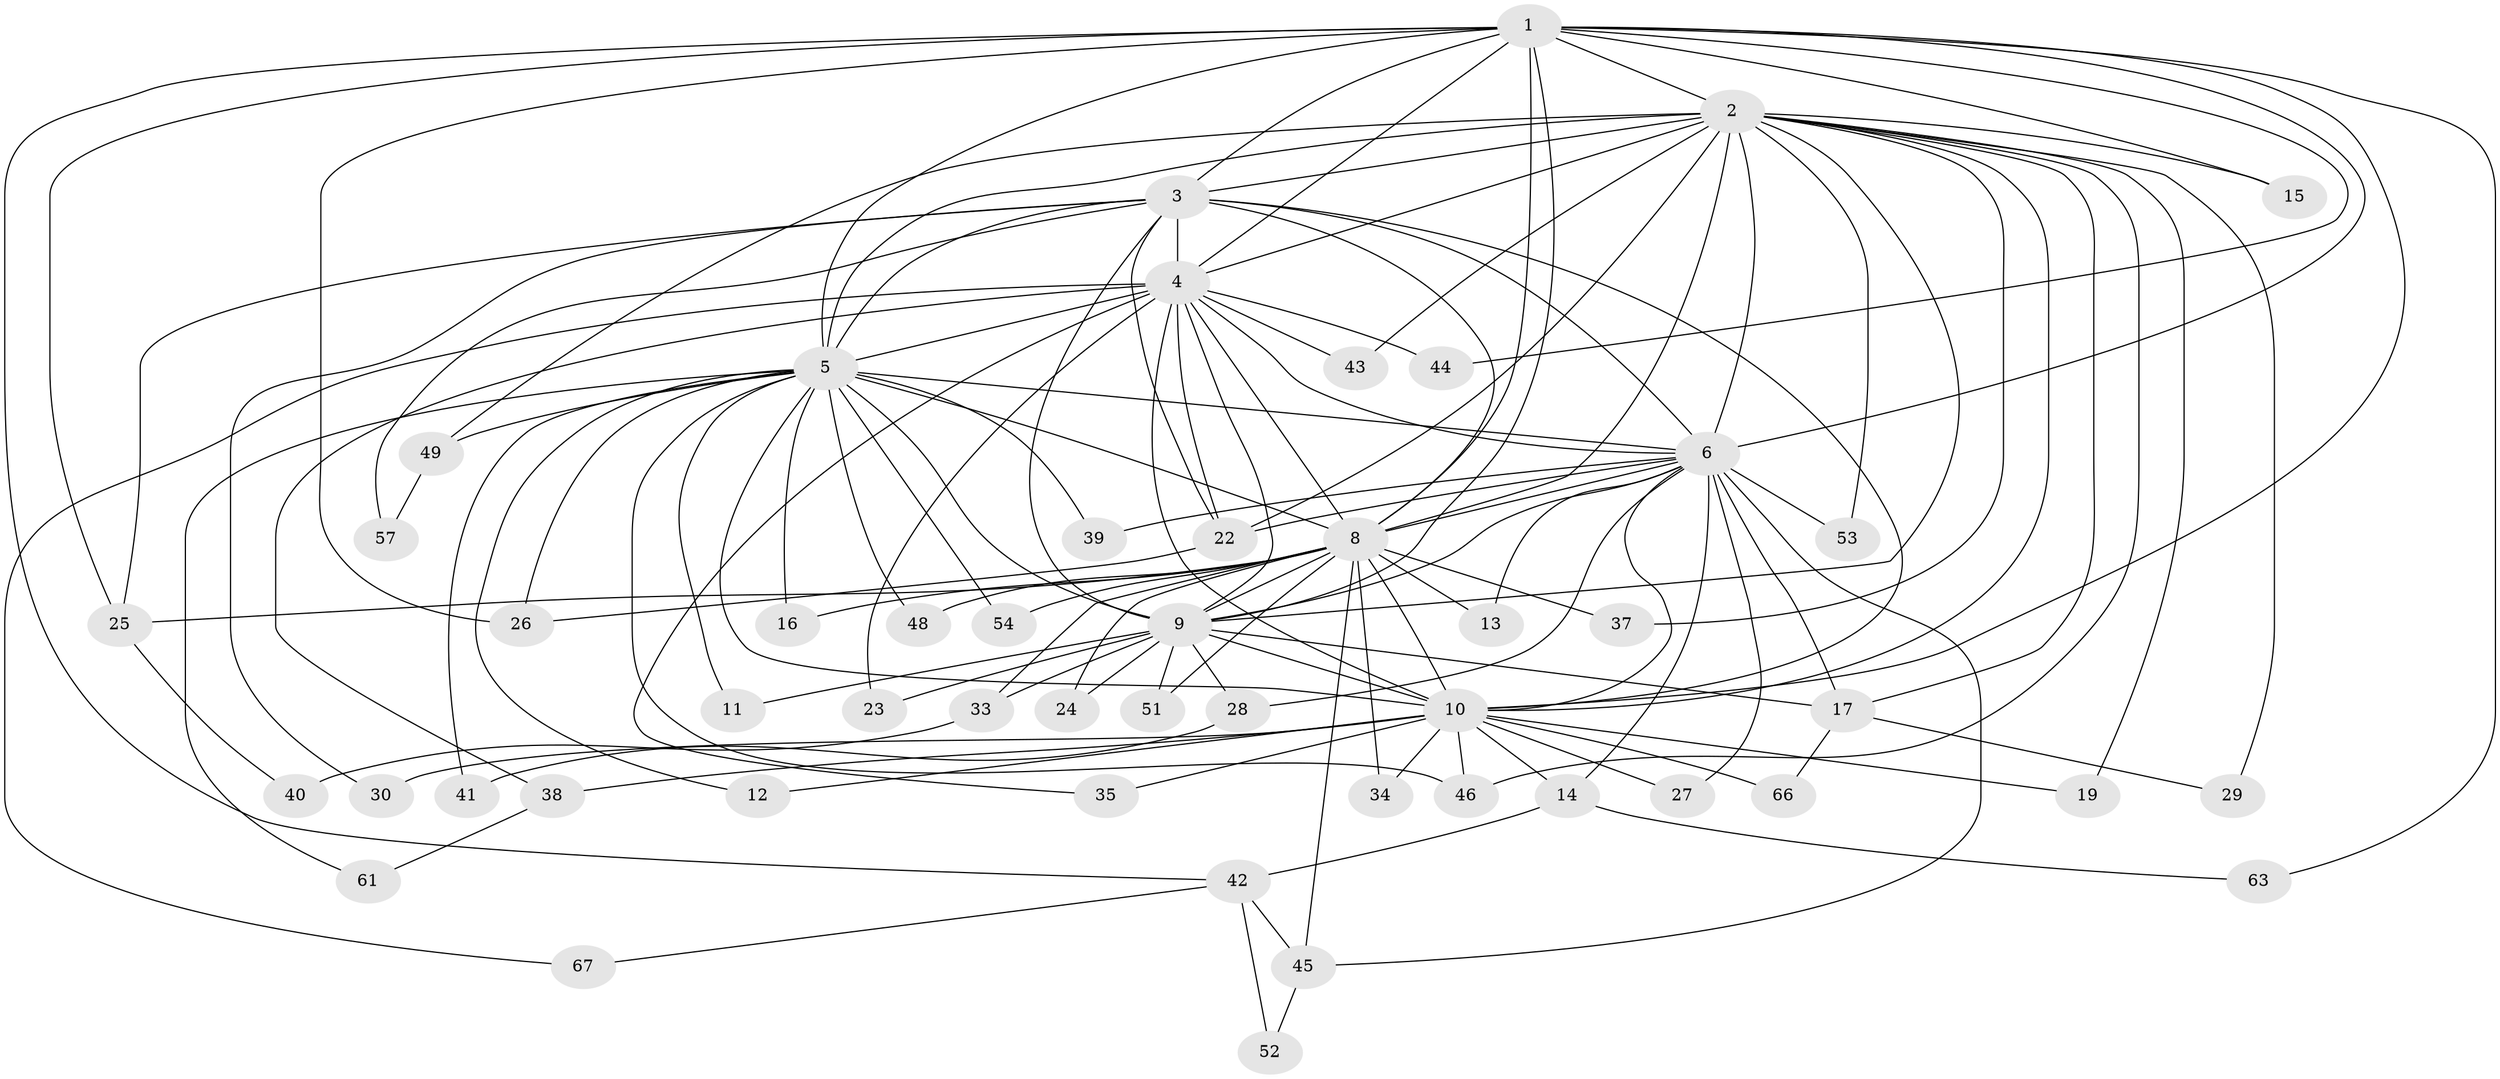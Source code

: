 // original degree distribution, {15: 0.07462686567164178, 21: 0.04477611940298507, 17: 0.014925373134328358, 20: 0.014925373134328358, 2: 0.6119402985074627, 4: 0.08955223880597014, 5: 0.029850746268656716, 3: 0.1044776119402985, 6: 0.014925373134328358}
// Generated by graph-tools (version 1.1) at 2025/11/02/27/25 16:11:00]
// undirected, 50 vertices, 125 edges
graph export_dot {
graph [start="1"]
  node [color=gray90,style=filled];
  1 [super="+18"];
  2 [super="+64"];
  3 [super="+47"];
  4 [super="+55"];
  5 [super="+7"];
  6 [super="+21"];
  8 [super="+36"];
  9 [super="+31"];
  10 [super="+20"];
  11;
  12;
  13;
  14;
  15;
  16;
  17 [super="+50"];
  19;
  22 [super="+59"];
  23;
  24;
  25 [super="+56"];
  26 [super="+60"];
  27;
  28 [super="+32"];
  29;
  30;
  33;
  34;
  35;
  37;
  38;
  39;
  40;
  41;
  42 [super="+58"];
  43;
  44;
  45;
  46 [super="+65"];
  48;
  49 [super="+62"];
  51;
  52;
  53;
  54;
  57;
  61;
  63;
  66;
  67;
  1 -- 2 [weight=2];
  1 -- 3;
  1 -- 4;
  1 -- 5 [weight=2];
  1 -- 6;
  1 -- 8;
  1 -- 9;
  1 -- 10;
  1 -- 15;
  1 -- 25;
  1 -- 26;
  1 -- 44;
  1 -- 63;
  1 -- 42;
  2 -- 3 [weight=2];
  2 -- 4;
  2 -- 5 [weight=2];
  2 -- 6;
  2 -- 8;
  2 -- 9;
  2 -- 10;
  2 -- 15;
  2 -- 17;
  2 -- 19;
  2 -- 29;
  2 -- 37;
  2 -- 43;
  2 -- 46;
  2 -- 49;
  2 -- 53;
  2 -- 22;
  3 -- 4;
  3 -- 5 [weight=2];
  3 -- 6;
  3 -- 8;
  3 -- 9;
  3 -- 10 [weight=2];
  3 -- 22;
  3 -- 25;
  3 -- 30;
  3 -- 57;
  4 -- 5 [weight=2];
  4 -- 6 [weight=2];
  4 -- 8;
  4 -- 9;
  4 -- 10;
  4 -- 23;
  4 -- 35;
  4 -- 38;
  4 -- 43;
  4 -- 44;
  4 -- 67;
  4 -- 22;
  5 -- 6 [weight=2];
  5 -- 8 [weight=2];
  5 -- 9 [weight=2];
  5 -- 10 [weight=2];
  5 -- 12;
  5 -- 26;
  5 -- 39;
  5 -- 41;
  5 -- 54;
  5 -- 49 [weight=2];
  5 -- 11;
  5 -- 46;
  5 -- 16;
  5 -- 48;
  5 -- 61;
  6 -- 8;
  6 -- 9 [weight=2];
  6 -- 10;
  6 -- 13;
  6 -- 14;
  6 -- 17;
  6 -- 22;
  6 -- 27;
  6 -- 28 [weight=2];
  6 -- 39;
  6 -- 45;
  6 -- 53;
  8 -- 9 [weight=2];
  8 -- 10;
  8 -- 13;
  8 -- 16;
  8 -- 24;
  8 -- 33;
  8 -- 34;
  8 -- 37;
  8 -- 45;
  8 -- 48;
  8 -- 51;
  8 -- 54;
  8 -- 25;
  9 -- 10;
  9 -- 11;
  9 -- 23;
  9 -- 24;
  9 -- 28 [weight=2];
  9 -- 17;
  9 -- 33;
  9 -- 51;
  10 -- 12;
  10 -- 14;
  10 -- 19;
  10 -- 27;
  10 -- 30;
  10 -- 34;
  10 -- 35;
  10 -- 38;
  10 -- 66;
  10 -- 46;
  14 -- 42;
  14 -- 63;
  17 -- 29;
  17 -- 66;
  22 -- 26;
  25 -- 40;
  28 -- 41;
  33 -- 40;
  38 -- 61;
  42 -- 52;
  42 -- 67;
  42 -- 45;
  45 -- 52;
  49 -- 57;
}
